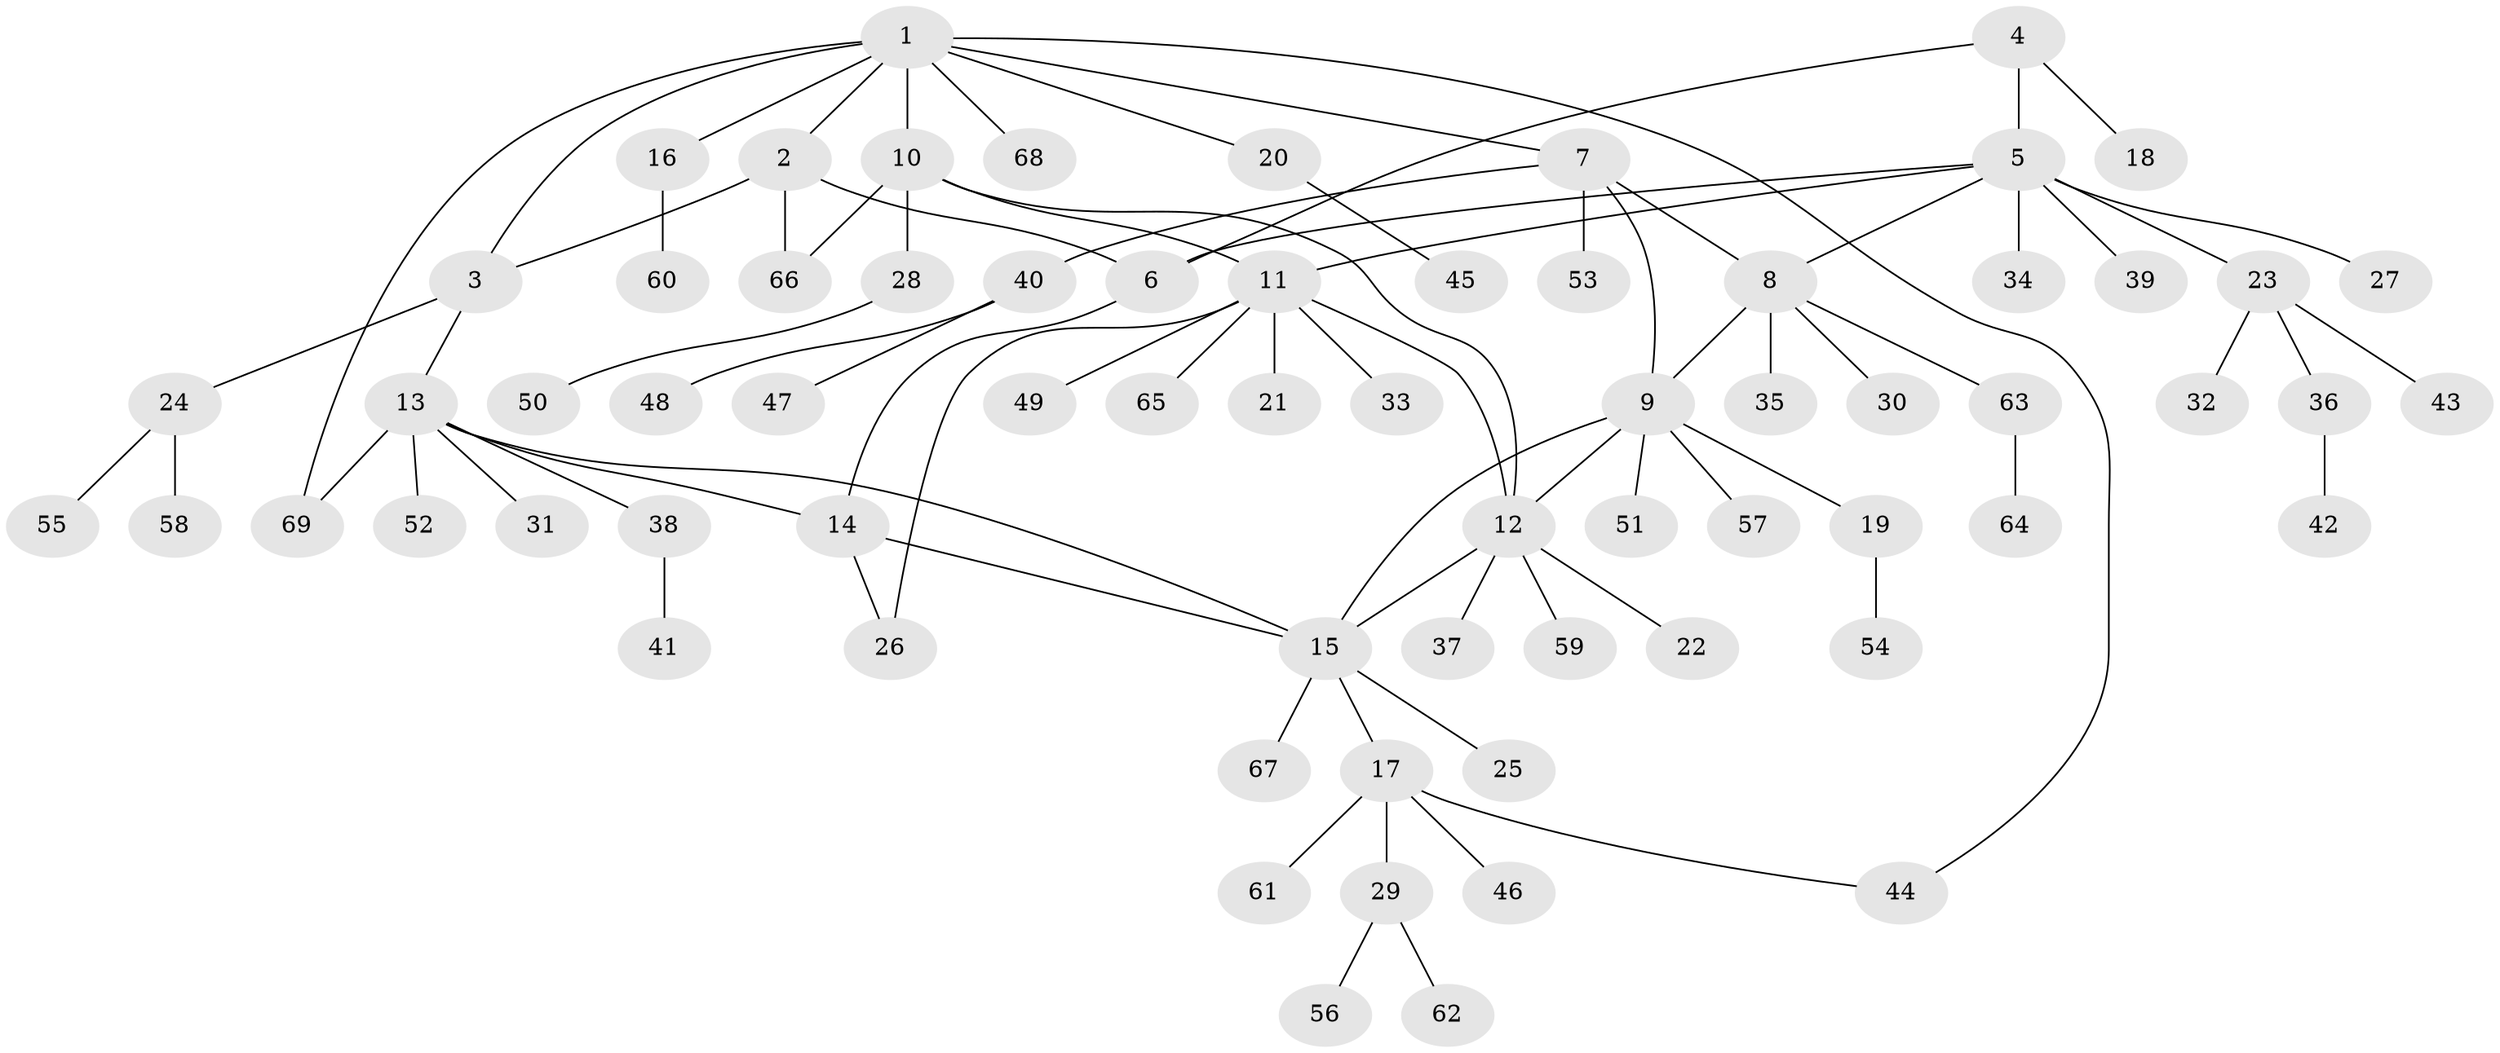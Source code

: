 // Generated by graph-tools (version 1.1) at 2025/50/03/09/25 03:50:43]
// undirected, 69 vertices, 83 edges
graph export_dot {
graph [start="1"]
  node [color=gray90,style=filled];
  1;
  2;
  3;
  4;
  5;
  6;
  7;
  8;
  9;
  10;
  11;
  12;
  13;
  14;
  15;
  16;
  17;
  18;
  19;
  20;
  21;
  22;
  23;
  24;
  25;
  26;
  27;
  28;
  29;
  30;
  31;
  32;
  33;
  34;
  35;
  36;
  37;
  38;
  39;
  40;
  41;
  42;
  43;
  44;
  45;
  46;
  47;
  48;
  49;
  50;
  51;
  52;
  53;
  54;
  55;
  56;
  57;
  58;
  59;
  60;
  61;
  62;
  63;
  64;
  65;
  66;
  67;
  68;
  69;
  1 -- 2;
  1 -- 3;
  1 -- 7;
  1 -- 10;
  1 -- 16;
  1 -- 20;
  1 -- 44;
  1 -- 68;
  1 -- 69;
  2 -- 3;
  2 -- 6;
  2 -- 66;
  3 -- 13;
  3 -- 24;
  4 -- 5;
  4 -- 6;
  4 -- 18;
  5 -- 6;
  5 -- 8;
  5 -- 11;
  5 -- 23;
  5 -- 27;
  5 -- 34;
  5 -- 39;
  6 -- 14;
  7 -- 8;
  7 -- 9;
  7 -- 40;
  7 -- 53;
  8 -- 9;
  8 -- 30;
  8 -- 35;
  8 -- 63;
  9 -- 12;
  9 -- 15;
  9 -- 19;
  9 -- 51;
  9 -- 57;
  10 -- 11;
  10 -- 12;
  10 -- 28;
  10 -- 66;
  11 -- 12;
  11 -- 21;
  11 -- 26;
  11 -- 33;
  11 -- 49;
  11 -- 65;
  12 -- 15;
  12 -- 22;
  12 -- 37;
  12 -- 59;
  13 -- 14;
  13 -- 15;
  13 -- 31;
  13 -- 38;
  13 -- 52;
  13 -- 69;
  14 -- 15;
  14 -- 26;
  15 -- 17;
  15 -- 25;
  15 -- 67;
  16 -- 60;
  17 -- 29;
  17 -- 44;
  17 -- 46;
  17 -- 61;
  19 -- 54;
  20 -- 45;
  23 -- 32;
  23 -- 36;
  23 -- 43;
  24 -- 55;
  24 -- 58;
  28 -- 50;
  29 -- 56;
  29 -- 62;
  36 -- 42;
  38 -- 41;
  40 -- 47;
  40 -- 48;
  63 -- 64;
}
